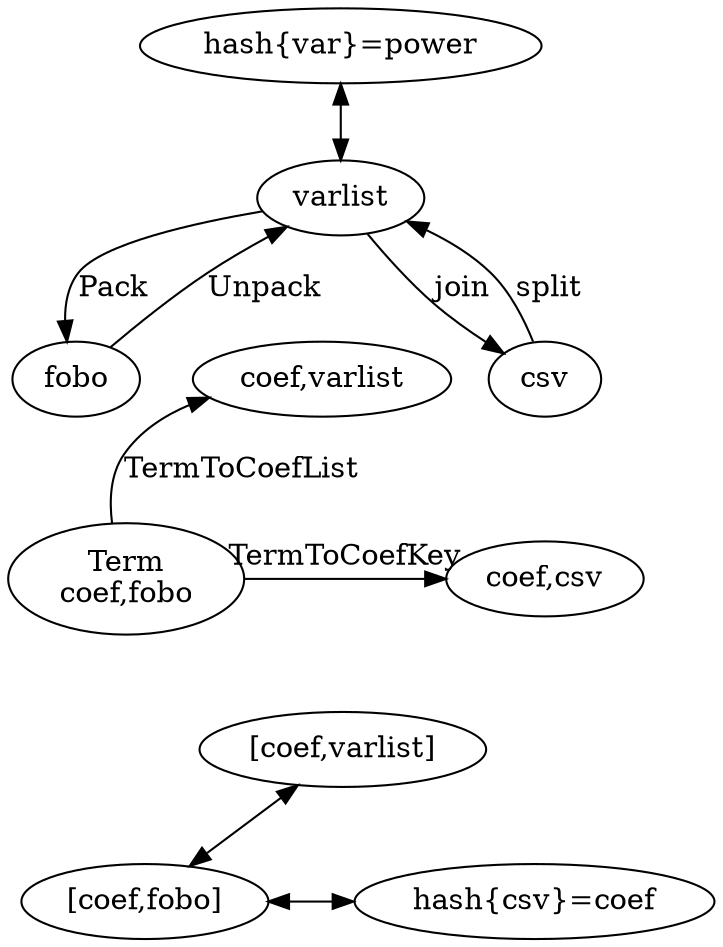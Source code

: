 digraph foo
{
	"varlist" -> "csv" [ label=join ]
	"csv" -> "varlist" [ label=split ]
	"varlist" -> "fobo" [ label=Pack ]
	"fobo" -> "varlist" [ label=Unpack ]
	"hash{var}=power" -> "varlist" [ dir=both ]

	"coef,fobo" [ label="Term\ncoef,fobo" ]

	"coef,fobo" -> "coef,csv" [ constraint=false label="TermToCoefKey" ]
	"coef,varlist" -> "coef,fobo" [ dir=back label="TermToCoefList" ]
	"coef,varlist" -> "coef,csv" [ style=invis ]

	"coef,fobo" -> "[coef,varlist]" [ style=invis ]
	"coef,csv" -> "[coef,varlist]" [ style=invis ]

	"varlist" -> "coef,varlist" [ style=invis ]
	"fobo" -> "coef,fobo" [ style=invis ]
	"csv" -> "coef,csv" [ style=invis ]

	"[coef,fobo]" -> "hash{csv}=coef" [ dir=both constraint=false ]
	"[coef,varlist]" -> "[coef,fobo]" [ dir=both ]
	"[coef,varlist]" -> "hash{csv}=coef" [ style=invis ]

	"coef,varlist" -> "[coef,varlist]" [ style=invis ]
	"coef,fobo" -> "[coef,fobo]" [ style=invis ]
	"coef,csv" -> "hash{csv}=coef" [ style=invis ]
}
